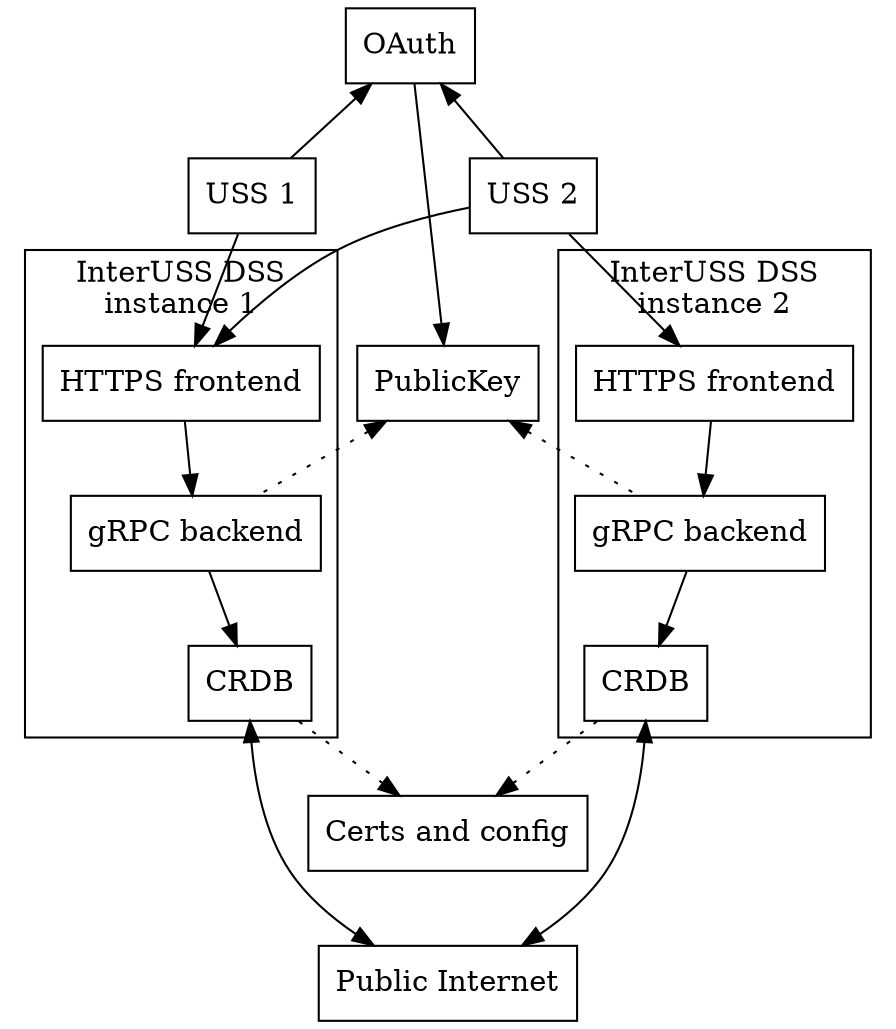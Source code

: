 // To render:
//   dot -Tpng -ogenerated/simple_architecture.png simple_architecture.gv
digraph G {
  node [shape=box];
  USS1 [label="USS 1"];
  USS2 [label="USS 2"];
  HTTPSFrontend1 [label="HTTPS frontend"];
  HTTPSFrontend2 [label="HTTPS frontend"];
  gRPCBackend1 [label="gRPC backend"];
  gRPCBackend2 [label="gRPC backend"];
  CRDB1 [label="CRDB"];
  CRDB2 [label="CRDB"];
  Certs [label="Certs and config"];
  PublicInternet [label="Public Internet"];
  OAuth -> PublicKey;
  USS1 -> HTTPSFrontend1;
  USS2 -> HTTPSFrontend1;
  subgraph cluster_0 {
    label="InterUSS DSS\ninstance 1";
    HTTPSFrontend1 -> gRPCBackend1 -> CRDB1;
  }
  USS2 -> HTTPSFrontend2;
  subgraph cluster_1 {
    label="InterUSS DSS\ninstance 2";
    HTTPSFrontend2 -> gRPCBackend2 -> CRDB2;
  }
  CRDB1 -> PublicInternet [dir=both];
  CRDB2 -> PublicInternet [dir=both];
  OAuth -> USS1 [dir=back];
  OAuth -> USS2 [dir=back];
  PublicKey -> gRPCBackend1 [dir=back,style=dotted];
  PublicKey -> gRPCBackend2 [dir=back,style=dotted];
  CRDB1 -> Certs [style=dotted];
  CRDB2 -> Certs [style=dotted];
  Certs -> PublicInternet [dir=none,color=transparent];
}
